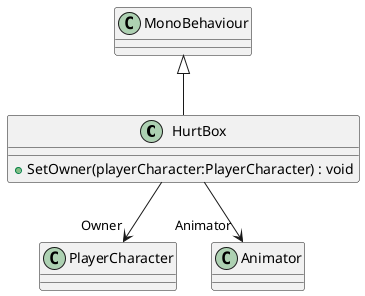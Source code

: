 @startuml
class HurtBox {
    + SetOwner(playerCharacter:PlayerCharacter) : void
}
MonoBehaviour <|-- HurtBox
HurtBox --> "Owner" PlayerCharacter
HurtBox --> "Animator" Animator
@enduml
